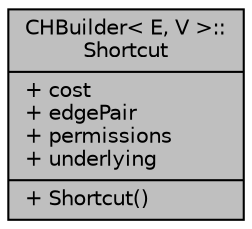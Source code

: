 digraph "CHBuilder&lt; E, V &gt;::Shortcut"
{
  edge [fontname="Helvetica",fontsize="10",labelfontname="Helvetica",labelfontsize="10"];
  node [fontname="Helvetica",fontsize="10",shape=record];
  Node1 [label="{CHBuilder\< E, V \>::\lShortcut\n|+ cost\l+ edgePair\l+ permissions\l+ underlying\l|+ Shortcut()\l}",height=0.2,width=0.4,color="black", fillcolor="grey75", style="filled", fontcolor="black"];
}
